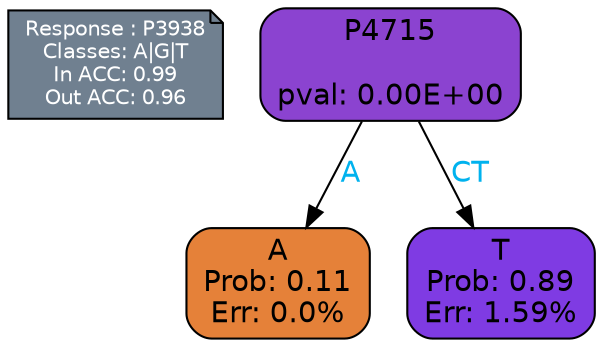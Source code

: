 digraph Tree {
node [shape=box, style="filled, rounded", color="black", fontname=helvetica] ;
graph [ranksep=equally, splines=polylines, bgcolor=transparent, dpi=600] ;
edge [fontname=helvetica] ;
LEGEND [label="Response : P3938
Classes: A|G|T
In ACC: 0.99
Out ACC: 0.96
",shape=note,align=left,style=filled,fillcolor="slategray",fontcolor="white",fontsize=10];1 [label="P4715

pval: 0.00E+00", fillcolor="#8b43d0"] ;
2 [label="A
Prob: 0.11
Err: 0.0%", fillcolor="#e58139"] ;
3 [label="T
Prob: 0.89
Err: 1.59%", fillcolor="#7f3be3"] ;
1 -> 2 [label="A",fontcolor=deepskyblue2] ;
1 -> 3 [label="CT",fontcolor=deepskyblue2] ;
{rank = same; 2;3;}{rank = same; LEGEND;1;}}